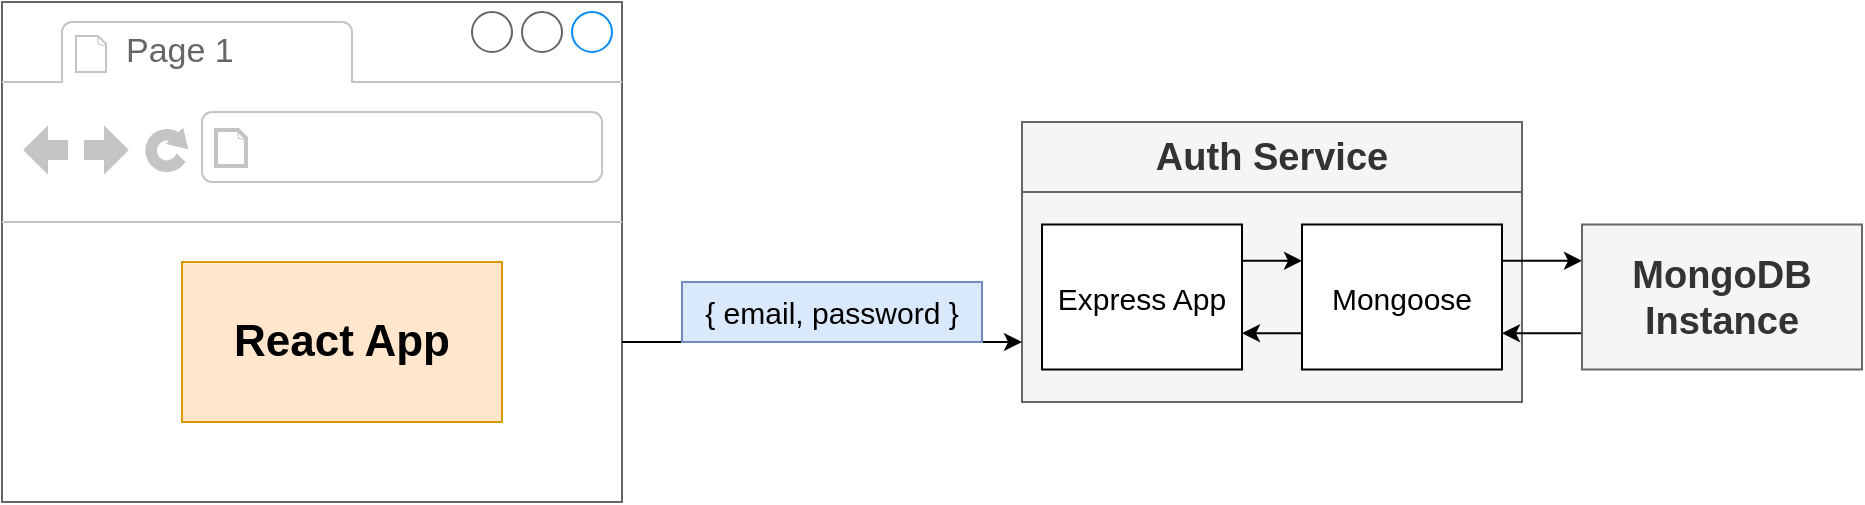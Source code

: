 <mxfile version="12.9.6" type="github" pages="12">
  <diagram id="unl9QKwU0Ir1PE2C9jBq" name="01 - auth">
    <mxGraphModel dx="939" dy="462" grid="1" gridSize="10" guides="1" tooltips="1" connect="1" arrows="1" fold="1" page="1" pageScale="1" pageWidth="1920" pageHeight="1200" math="0" shadow="0">
      <root>
        <mxCell id="0" />
        <mxCell id="1" parent="0" />
        <mxCell id="DPHaUbNKXF2-yOt3HhRo-1" value="" style="strokeWidth=1;shadow=0;dashed=0;align=center;html=1;shape=mxgraph.mockup.containers.browserWindow;rSize=0;strokeColor=#666666;strokeColor2=#008cff;strokeColor3=#c4c4c4;mainText=,;recursiveResize=0;fontStyle=1" vertex="1" parent="1">
          <mxGeometry x="310" y="200" width="310" height="250" as="geometry" />
        </mxCell>
        <mxCell id="DPHaUbNKXF2-yOt3HhRo-2" value="Page 1" style="strokeWidth=1;shadow=0;dashed=0;align=center;html=1;shape=mxgraph.mockup.containers.anchor;fontSize=17;fontColor=#666666;align=left;" vertex="1" parent="DPHaUbNKXF2-yOt3HhRo-1">
          <mxGeometry x="60" y="12" width="110" height="26" as="geometry" />
        </mxCell>
        <mxCell id="DPHaUbNKXF2-yOt3HhRo-3" value="" style="strokeWidth=1;shadow=0;dashed=0;align=center;html=1;shape=mxgraph.mockup.containers.anchor;rSize=0;fontSize=17;fontColor=#666666;align=left;" vertex="1" parent="DPHaUbNKXF2-yOt3HhRo-1">
          <mxGeometry x="130" y="60" width="250" height="26" as="geometry" />
        </mxCell>
        <mxCell id="DPHaUbNKXF2-yOt3HhRo-4" value="React App" style="rounded=0;whiteSpace=wrap;html=1;fontSize=22;fillColor=#ffe6cc;strokeColor=#d79b00;fontStyle=1" vertex="1" parent="DPHaUbNKXF2-yOt3HhRo-1">
          <mxGeometry x="90" y="130" width="160" height="80" as="geometry" />
        </mxCell>
        <mxCell id="DPHaUbNKXF2-yOt3HhRo-5" value="Auth Service" style="rounded=0;whiteSpace=wrap;html=1;fillColor=#f5f5f5;strokeColor=#666666;fontColor=#333333;fontStyle=1;fontSize=19;" vertex="1" parent="1">
          <mxGeometry x="820" y="260" width="250" height="35" as="geometry" />
        </mxCell>
        <mxCell id="DPHaUbNKXF2-yOt3HhRo-6" value="" style="rounded=0;whiteSpace=wrap;html=1;fillColor=#f5f5f5;strokeColor=#666666;fontColor=#333333;fontStyle=1;fontSize=19;" vertex="1" parent="1">
          <mxGeometry x="820" y="295" width="250" height="105" as="geometry" />
        </mxCell>
        <mxCell id="DPHaUbNKXF2-yOt3HhRo-16" style="edgeStyle=orthogonalEdgeStyle;rounded=0;orthogonalLoop=1;jettySize=auto;html=1;exitX=1;exitY=0.25;exitDx=0;exitDy=0;entryX=0;entryY=0.25;entryDx=0;entryDy=0;" edge="1" parent="1" source="DPHaUbNKXF2-yOt3HhRo-7" target="DPHaUbNKXF2-yOt3HhRo-15">
          <mxGeometry relative="1" as="geometry" />
        </mxCell>
        <mxCell id="DPHaUbNKXF2-yOt3HhRo-7" value="Express App" style="rounded=0;whiteSpace=wrap;html=1;fontSize=15;" vertex="1" parent="1">
          <mxGeometry x="830" y="311.25" width="100" height="72.5" as="geometry" />
        </mxCell>
        <mxCell id="DPHaUbNKXF2-yOt3HhRo-8" value="" style="endArrow=classic;html=1;fontSize=15;" edge="1" parent="1">
          <mxGeometry width="50" height="50" relative="1" as="geometry">
            <mxPoint x="620.0" y="370" as="sourcePoint" />
            <mxPoint x="820" y="370" as="targetPoint" />
          </mxGeometry>
        </mxCell>
        <mxCell id="DPHaUbNKXF2-yOt3HhRo-9" value="{ email, password }" style="rounded=0;whiteSpace=wrap;html=1;fontSize=15;fillColor=#dae8fc;strokeColor=#6c8ebf;" vertex="1" parent="1">
          <mxGeometry x="650" y="340" width="150" height="30" as="geometry" />
        </mxCell>
        <mxCell id="DPHaUbNKXF2-yOt3HhRo-17" style="edgeStyle=orthogonalEdgeStyle;rounded=0;orthogonalLoop=1;jettySize=auto;html=1;exitX=0;exitY=0.75;exitDx=0;exitDy=0;entryX=1;entryY=0.75;entryDx=0;entryDy=0;" edge="1" parent="1" source="DPHaUbNKXF2-yOt3HhRo-15" target="DPHaUbNKXF2-yOt3HhRo-7">
          <mxGeometry relative="1" as="geometry" />
        </mxCell>
        <mxCell id="DPHaUbNKXF2-yOt3HhRo-19" style="edgeStyle=orthogonalEdgeStyle;rounded=0;orthogonalLoop=1;jettySize=auto;html=1;exitX=1;exitY=0.25;exitDx=0;exitDy=0;entryX=0;entryY=0.25;entryDx=0;entryDy=0;" edge="1" parent="1" source="DPHaUbNKXF2-yOt3HhRo-15" target="DPHaUbNKXF2-yOt3HhRo-18">
          <mxGeometry relative="1" as="geometry" />
        </mxCell>
        <mxCell id="DPHaUbNKXF2-yOt3HhRo-15" value="Mongoose" style="rounded=0;whiteSpace=wrap;html=1;fontSize=15;" vertex="1" parent="1">
          <mxGeometry x="960" y="311.25" width="100" height="72.5" as="geometry" />
        </mxCell>
        <mxCell id="DPHaUbNKXF2-yOt3HhRo-20" style="edgeStyle=orthogonalEdgeStyle;rounded=0;orthogonalLoop=1;jettySize=auto;html=1;exitX=0;exitY=0.75;exitDx=0;exitDy=0;entryX=1;entryY=0.75;entryDx=0;entryDy=0;" edge="1" parent="1" source="DPHaUbNKXF2-yOt3HhRo-18" target="DPHaUbNKXF2-yOt3HhRo-15">
          <mxGeometry relative="1" as="geometry" />
        </mxCell>
        <mxCell id="DPHaUbNKXF2-yOt3HhRo-18" value="MongoDB Instance" style="rounded=0;whiteSpace=wrap;html=1;fillColor=#f5f5f5;strokeColor=#666666;fontColor=#333333;fontStyle=1;fontSize=19;" vertex="1" parent="1">
          <mxGeometry x="1100" y="311.25" width="140" height="72.5" as="geometry" />
        </mxCell>
      </root>
    </mxGraphModel>
  </diagram>
  <diagram id="LUX8k7D1bEaKJNcARM9i" name="02 - sto">
    <mxGraphModel dx="601" dy="296" grid="1" gridSize="10" guides="1" tooltips="1" connect="1" arrows="1" fold="1" page="1" pageScale="1" pageWidth="1920" pageHeight="1200" math="0" shadow="0">
      <root>
        <mxCell id="AfpPpx0gtqGp28oXJmJQ-0" />
        <mxCell id="AfpPpx0gtqGp28oXJmJQ-1" parent="AfpPpx0gtqGp28oXJmJQ-0" />
        <mxCell id="AfpPpx0gtqGp28oXJmJQ-4" style="edgeStyle=orthogonalEdgeStyle;rounded=0;orthogonalLoop=1;jettySize=auto;html=1;exitX=0.5;exitY=1;exitDx=0;exitDy=0;" edge="1" parent="AfpPpx0gtqGp28oXJmJQ-1" source="AfpPpx0gtqGp28oXJmJQ-2" target="AfpPpx0gtqGp28oXJmJQ-3">
          <mxGeometry relative="1" as="geometry" />
        </mxCell>
        <mxCell id="AfpPpx0gtqGp28oXJmJQ-2" value="If we delete or restart the pod running MongoDB, we will lose all of the data in it!" style="rounded=0;whiteSpace=wrap;html=1;fillColor=#dae8fc;strokeColor=#6c8ebf;fontSize=17;" vertex="1" parent="AfpPpx0gtqGp28oXJmJQ-1">
          <mxGeometry x="630" y="170" width="440" height="60" as="geometry" />
        </mxCell>
        <mxCell id="AfpPpx0gtqGp28oXJmJQ-3" value="We will have a more in depth discussion on this later (and fix it)" style="rounded=0;whiteSpace=wrap;html=1;fillColor=#dae8fc;strokeColor=#6c8ebf;fontSize=17;" vertex="1" parent="AfpPpx0gtqGp28oXJmJQ-1">
          <mxGeometry x="630" y="280" width="440" height="60" as="geometry" />
        </mxCell>
      </root>
    </mxGraphModel>
  </diagram>
  <diagram name="03 - auth" id="GanEl1t_uSGGIdw0m06f">
    <mxGraphModel dx="715" dy="352" grid="1" gridSize="10" guides="1" tooltips="1" connect="1" arrows="1" fold="1" page="1" pageScale="1" pageWidth="1920" pageHeight="1200" math="0" shadow="0">
      <root>
        <mxCell id="6kkvw8EHueK7NCTaE9G8-0" />
        <mxCell id="6kkvw8EHueK7NCTaE9G8-1" parent="6kkvw8EHueK7NCTaE9G8-0" />
        <mxCell id="6kkvw8EHueK7NCTaE9G8-2" value="" style="strokeWidth=1;shadow=0;dashed=0;align=center;html=1;shape=mxgraph.mockup.containers.browserWindow;rSize=0;strokeColor=#666666;strokeColor2=#008cff;strokeColor3=#c4c4c4;mainText=,;recursiveResize=0;fontStyle=1" vertex="1" parent="6kkvw8EHueK7NCTaE9G8-1">
          <mxGeometry x="410" y="200" width="270" height="250" as="geometry" />
        </mxCell>
        <mxCell id="6kkvw8EHueK7NCTaE9G8-3" value="Page 1" style="strokeWidth=1;shadow=0;dashed=0;align=center;html=1;shape=mxgraph.mockup.containers.anchor;fontSize=17;fontColor=#666666;align=left;" vertex="1" parent="6kkvw8EHueK7NCTaE9G8-2">
          <mxGeometry x="60" y="12" width="110" height="26" as="geometry" />
        </mxCell>
        <mxCell id="6kkvw8EHueK7NCTaE9G8-4" value="" style="strokeWidth=1;shadow=0;dashed=0;align=center;html=1;shape=mxgraph.mockup.containers.anchor;rSize=0;fontSize=17;fontColor=#666666;align=left;" vertex="1" parent="6kkvw8EHueK7NCTaE9G8-2">
          <mxGeometry x="130" y="60" width="250" height="26" as="geometry" />
        </mxCell>
        <mxCell id="6kkvw8EHueK7NCTaE9G8-5" value="React App" style="rounded=0;whiteSpace=wrap;html=1;fontSize=22;fillColor=#ffe6cc;strokeColor=#d79b00;fontStyle=1" vertex="1" parent="6kkvw8EHueK7NCTaE9G8-2">
          <mxGeometry x="55" y="140" width="160" height="80" as="geometry" />
        </mxCell>
        <mxCell id="6kkvw8EHueK7NCTaE9G8-6" value="Auth Service" style="rounded=0;whiteSpace=wrap;html=1;fillColor=#f5f5f5;strokeColor=#666666;fontColor=#333333;fontStyle=1;fontSize=19;" vertex="1" parent="6kkvw8EHueK7NCTaE9G8-1">
          <mxGeometry x="820" y="205" width="420" height="35" as="geometry" />
        </mxCell>
        <mxCell id="6kkvw8EHueK7NCTaE9G8-7" value="" style="rounded=0;whiteSpace=wrap;html=1;fillColor=#f5f5f5;strokeColor=#666666;fontColor=#333333;fontStyle=1;fontSize=19;" vertex="1" parent="6kkvw8EHueK7NCTaE9G8-1">
          <mxGeometry x="820" y="240" width="420" height="230" as="geometry" />
        </mxCell>
        <mxCell id="6kkvw8EHueK7NCTaE9G8-10" value="" style="endArrow=classic;html=1;fontSize=15;" edge="1" parent="6kkvw8EHueK7NCTaE9G8-1">
          <mxGeometry width="50" height="50" relative="1" as="geometry">
            <mxPoint x="680" y="270" as="sourcePoint" />
            <mxPoint x="820" y="270" as="targetPoint" />
          </mxGeometry>
        </mxCell>
        <mxCell id="6kkvw8EHueK7NCTaE9G8-11" value="{ email, password }" style="rounded=0;whiteSpace=wrap;html=1;fontSize=15;fillColor=#dae8fc;strokeColor=#6c8ebf;" vertex="1" parent="6kkvw8EHueK7NCTaE9G8-1">
          <mxGeometry x="700" y="230" width="90" height="40" as="geometry" />
        </mxCell>
        <mxCell id="6kkvw8EHueK7NCTaE9G8-21" style="edgeStyle=orthogonalEdgeStyle;rounded=0;orthogonalLoop=1;jettySize=auto;html=1;exitX=0.5;exitY=1;exitDx=0;exitDy=0;entryX=0.5;entryY=0;entryDx=0;entryDy=0;fontSize=13;" edge="1" parent="6kkvw8EHueK7NCTaE9G8-1" source="6kkvw8EHueK7NCTaE9G8-17" target="6kkvw8EHueK7NCTaE9G8-20">
          <mxGeometry relative="1" as="geometry" />
        </mxCell>
        <mxCell id="6kkvw8EHueK7NCTaE9G8-31" style="edgeStyle=orthogonalEdgeStyle;rounded=0;orthogonalLoop=1;jettySize=auto;html=1;exitX=1;exitY=0.5;exitDx=0;exitDy=0;entryX=-0.008;entryY=0.134;entryDx=0;entryDy=0;entryPerimeter=0;fontSize=13;" edge="1" parent="6kkvw8EHueK7NCTaE9G8-1" source="6kkvw8EHueK7NCTaE9G8-17" target="6kkvw8EHueK7NCTaE9G8-30">
          <mxGeometry relative="1" as="geometry" />
        </mxCell>
        <mxCell id="6kkvw8EHueK7NCTaE9G8-17" value="Does a user with this email already exist? If so, respond with error" style="rounded=0;whiteSpace=wrap;html=1;fontSize=13;" vertex="1" parent="6kkvw8EHueK7NCTaE9G8-1">
          <mxGeometry x="830" y="250" width="280" height="40" as="geometry" />
        </mxCell>
        <mxCell id="6kkvw8EHueK7NCTaE9G8-19" value="&lt;b&gt;SIGNUP&lt;/b&gt;" style="rounded=0;whiteSpace=wrap;html=1;fontSize=15;fillColor=#dae8fc;strokeColor=#6c8ebf;" vertex="1" parent="6kkvw8EHueK7NCTaE9G8-1">
          <mxGeometry x="700" y="205" width="90" height="25" as="geometry" />
        </mxCell>
        <mxCell id="6kkvw8EHueK7NCTaE9G8-23" style="edgeStyle=orthogonalEdgeStyle;rounded=0;orthogonalLoop=1;jettySize=auto;html=1;exitX=0.5;exitY=1;exitDx=0;exitDy=0;entryX=0.5;entryY=0;entryDx=0;entryDy=0;fontSize=13;" edge="1" parent="6kkvw8EHueK7NCTaE9G8-1" source="6kkvw8EHueK7NCTaE9G8-20" target="6kkvw8EHueK7NCTaE9G8-22">
          <mxGeometry relative="1" as="geometry" />
        </mxCell>
        <mxCell id="6kkvw8EHueK7NCTaE9G8-20" value="Can&#39;t store passwords in plain text!&amp;nbsp; Hash the password the user entered" style="rounded=0;whiteSpace=wrap;html=1;fontSize=13;" vertex="1" parent="6kkvw8EHueK7NCTaE9G8-1">
          <mxGeometry x="830" y="305" width="280" height="40" as="geometry" />
        </mxCell>
        <mxCell id="6kkvw8EHueK7NCTaE9G8-32" style="edgeStyle=orthogonalEdgeStyle;rounded=0;orthogonalLoop=1;jettySize=auto;html=1;exitX=1;exitY=0.5;exitDx=0;exitDy=0;entryX=-0.022;entryY=0.864;entryDx=0;entryDy=0;entryPerimeter=0;fontSize=13;" edge="1" parent="6kkvw8EHueK7NCTaE9G8-1" source="6kkvw8EHueK7NCTaE9G8-22" target="6kkvw8EHueK7NCTaE9G8-30">
          <mxGeometry relative="1" as="geometry" />
        </mxCell>
        <mxCell id="6kkvw8EHueK7NCTaE9G8-22" value="Create a new User and save them to MongoDB" style="rounded=0;whiteSpace=wrap;html=1;fontSize=13;" vertex="1" parent="6kkvw8EHueK7NCTaE9G8-1">
          <mxGeometry x="830" y="360" width="280" height="40" as="geometry" />
        </mxCell>
        <mxCell id="6kkvw8EHueK7NCTaE9G8-24" style="edgeStyle=orthogonalEdgeStyle;rounded=0;orthogonalLoop=1;jettySize=auto;html=1;exitX=0.5;exitY=1;exitDx=0;exitDy=0;entryX=0.5;entryY=0;entryDx=0;entryDy=0;fontSize=13;" edge="1" parent="6kkvw8EHueK7NCTaE9G8-1" target="6kkvw8EHueK7NCTaE9G8-25">
          <mxGeometry relative="1" as="geometry">
            <mxPoint x="970" y="400" as="sourcePoint" />
          </mxGeometry>
        </mxCell>
        <mxCell id="6kkvw8EHueK7NCTaE9G8-34" style="edgeStyle=orthogonalEdgeStyle;rounded=0;orthogonalLoop=1;jettySize=auto;html=1;exitX=0;exitY=0.5;exitDx=0;exitDy=0;entryX=1.012;entryY=0.939;entryDx=0;entryDy=0;entryPerimeter=0;fontSize=13;" edge="1" parent="6kkvw8EHueK7NCTaE9G8-1" source="6kkvw8EHueK7NCTaE9G8-25" target="6kkvw8EHueK7NCTaE9G8-2">
          <mxGeometry relative="1" as="geometry" />
        </mxCell>
        <mxCell id="6kkvw8EHueK7NCTaE9G8-25" value="User is now considered to be logged in.&amp;nbsp; Send them a cookie/jwt/something" style="rounded=0;whiteSpace=wrap;html=1;fontSize=13;" vertex="1" parent="6kkvw8EHueK7NCTaE9G8-1">
          <mxGeometry x="830" y="415" width="280" height="40" as="geometry" />
        </mxCell>
        <mxCell id="6kkvw8EHueK7NCTaE9G8-26" value="" style="rounded=0;whiteSpace=wrap;html=1;fontSize=13;fillColor=#e1d5e7;strokeColor=#9673a6;" vertex="1" parent="6kkvw8EHueK7NCTaE9G8-1">
          <mxGeometry x="1290" y="205" width="150" height="265" as="geometry" />
        </mxCell>
        <mxCell id="6kkvw8EHueK7NCTaE9G8-27" value="&lt;span style=&quot;color: rgb(51 , 51 , 51) ; font-size: 19px&quot;&gt;MongoDB&lt;/span&gt;" style="rounded=0;whiteSpace=wrap;html=1;fontSize=13;fillColor=#e1d5e7;strokeColor=#9673a6;fontStyle=1" vertex="1" parent="6kkvw8EHueK7NCTaE9G8-1">
          <mxGeometry x="1290" y="205" width="150" height="35" as="geometry" />
        </mxCell>
        <mxCell id="6kkvw8EHueK7NCTaE9G8-28" value="User Collection" style="rounded=0;whiteSpace=wrap;html=1;fontSize=13;" vertex="1" parent="6kkvw8EHueK7NCTaE9G8-1">
          <mxGeometry x="1310" y="300" width="110" height="100" as="geometry" />
        </mxCell>
        <mxCell id="6kkvw8EHueK7NCTaE9G8-33" style="edgeStyle=orthogonalEdgeStyle;rounded=0;orthogonalLoop=1;jettySize=auto;html=1;exitX=1;exitY=0.5;exitDx=0;exitDy=0;entryX=0;entryY=0.25;entryDx=0;entryDy=0;fontSize=13;" edge="1" parent="6kkvw8EHueK7NCTaE9G8-1" source="6kkvw8EHueK7NCTaE9G8-30" target="6kkvw8EHueK7NCTaE9G8-28">
          <mxGeometry relative="1" as="geometry" />
        </mxCell>
        <mxCell id="6kkvw8EHueK7NCTaE9G8-30" value="Mongoose User Model" style="rounded=0;whiteSpace=wrap;html=1;fontSize=13;fillColor=#fff2cc;strokeColor=#d6b656;fontStyle=1" vertex="1" parent="6kkvw8EHueK7NCTaE9G8-1">
          <mxGeometry x="1150" y="250" width="80" height="150" as="geometry" />
        </mxCell>
        <mxCell id="6kkvw8EHueK7NCTaE9G8-35" value="&lt;b&gt;Response&lt;/b&gt;" style="rounded=0;whiteSpace=wrap;html=1;fontSize=15;fillColor=#dae8fc;strokeColor=#6c8ebf;" vertex="1" parent="6kkvw8EHueK7NCTaE9G8-1">
          <mxGeometry x="713" y="435" width="90" height="25" as="geometry" />
        </mxCell>
      </root>
    </mxGraphModel>
  </diagram>
  <diagram id="7MhJfgEWZlJ9l6-lOAeF" name="04 - mongoose">
    <mxGraphModel dx="601" dy="296" grid="1" gridSize="10" guides="1" tooltips="1" connect="1" arrows="1" fold="1" page="1" pageScale="1" pageWidth="1920" pageHeight="1200" math="0" shadow="0">
      <root>
        <mxCell id="uOOGHx2yZ9HFkhzBKnsO-0" />
        <mxCell id="uOOGHx2yZ9HFkhzBKnsO-1" parent="uOOGHx2yZ9HFkhzBKnsO-0" />
        <mxCell id="u9ScNwFZ7urygbcfSo5k-0" value="" style="rounded=0;whiteSpace=wrap;html=1;fontSize=13;fillColor=#e1d5e7;strokeColor=#9673a6;" vertex="1" parent="uOOGHx2yZ9HFkhzBKnsO-1">
          <mxGeometry x="590" y="260" width="240" height="130" as="geometry" />
        </mxCell>
        <mxCell id="u9ScNwFZ7urygbcfSo5k-1" value="&lt;span style=&quot;color: rgb(51 , 51 , 51) ; font-size: 19px&quot;&gt;MongoDB&lt;/span&gt;" style="rounded=0;whiteSpace=wrap;html=1;fontSize=13;fillColor=#e1d5e7;strokeColor=#9673a6;fontStyle=1" vertex="1" parent="uOOGHx2yZ9HFkhzBKnsO-1">
          <mxGeometry x="590" y="225" width="240" height="35" as="geometry" />
        </mxCell>
        <mxCell id="u9ScNwFZ7urygbcfSo5k-2" value="User Collection" style="rounded=0;whiteSpace=wrap;html=1;fontSize=13;fillColor=#f5f5f5;strokeColor=#666666;fontColor=#333333;fontStyle=1" vertex="1" parent="uOOGHx2yZ9HFkhzBKnsO-1">
          <mxGeometry x="600" y="275" width="220" height="25" as="geometry" />
        </mxCell>
        <mxCell id="u9ScNwFZ7urygbcfSo5k-4" value="Mongoose User Model" style="rounded=0;whiteSpace=wrap;html=1;fontSize=13;fillColor=#fff2cc;strokeColor=#d6b656;fontStyle=1" vertex="1" parent="uOOGHx2yZ9HFkhzBKnsO-1">
          <mxGeometry x="446" y="310" width="120" height="60" as="geometry" />
        </mxCell>
        <mxCell id="u9ScNwFZ7urygbcfSo5k-5" value="" style="rounded=0;whiteSpace=wrap;html=1;fontSize=13;fillColor=#f5f5f5;strokeColor=#666666;fontColor=#333333;" vertex="1" parent="uOOGHx2yZ9HFkhzBKnsO-1">
          <mxGeometry x="600" y="300" width="220" height="80" as="geometry" />
        </mxCell>
        <mxCell id="u9ScNwFZ7urygbcfSo5k-6" value="User #1" style="rounded=0;whiteSpace=wrap;html=1;fontSize=13;fontStyle=2;fillColor=#d5e8d4;strokeColor=#82b366;" vertex="1" parent="uOOGHx2yZ9HFkhzBKnsO-1">
          <mxGeometry x="610" y="310" width="90" height="25" as="geometry" />
        </mxCell>
        <mxCell id="u9ScNwFZ7urygbcfSo5k-7" value="User #2" style="rounded=0;whiteSpace=wrap;html=1;fontSize=13;fontStyle=2;fillColor=#d5e8d4;strokeColor=#82b366;" vertex="1" parent="uOOGHx2yZ9HFkhzBKnsO-1">
          <mxGeometry x="720" y="310" width="90" height="25" as="geometry" />
        </mxCell>
        <mxCell id="u9ScNwFZ7urygbcfSo5k-8" value="User #3" style="rounded=0;whiteSpace=wrap;html=1;fontSize=13;fontStyle=2;fillColor=#d5e8d4;strokeColor=#82b366;" vertex="1" parent="uOOGHx2yZ9HFkhzBKnsO-1">
          <mxGeometry x="610" y="344" width="90" height="25" as="geometry" />
        </mxCell>
        <mxCell id="u9ScNwFZ7urygbcfSo5k-9" value="User #4" style="rounded=0;whiteSpace=wrap;html=1;fontSize=13;fontStyle=2;fillColor=#d5e8d4;strokeColor=#82b366;" vertex="1" parent="uOOGHx2yZ9HFkhzBKnsO-1">
          <mxGeometry x="720" y="344" width="90" height="25" as="geometry" />
        </mxCell>
        <mxCell id="u9ScNwFZ7urygbcfSo5k-10" value="Mongoose User Document" style="rounded=0;whiteSpace=wrap;html=1;fontSize=13;fillColor=#fff2cc;strokeColor=#d6b656;fontStyle=1" vertex="1" parent="uOOGHx2yZ9HFkhzBKnsO-1">
          <mxGeometry x="843" y="292.5" width="120" height="60" as="geometry" />
        </mxCell>
        <mxCell id="u9ScNwFZ7urygbcfSo5k-11" value="" style="shape=curlyBracket;whiteSpace=wrap;html=1;rounded=1;fontSize=13;rotation=-180;" vertex="1" parent="uOOGHx2yZ9HFkhzBKnsO-1">
          <mxGeometry x="814" y="310" width="30" height="25" as="geometry" />
        </mxCell>
        <mxCell id="u9ScNwFZ7urygbcfSo5k-12" value="Represents one single user" style="text;html=1;strokeColor=none;fillColor=none;align=center;verticalAlign=middle;whiteSpace=wrap;rounded=0;fontSize=13;fontStyle=2" vertex="1" parent="uOOGHx2yZ9HFkhzBKnsO-1">
          <mxGeometry x="854.5" y="352.5" width="97" height="30" as="geometry" />
        </mxCell>
        <mxCell id="u9ScNwFZ7urygbcfSo5k-13" value="" style="shape=curlyBracket;whiteSpace=wrap;html=1;rounded=1;fontSize=13;rotation=0;" vertex="1" parent="uOOGHx2yZ9HFkhzBKnsO-1">
          <mxGeometry x="566" y="300" width="30" height="80" as="geometry" />
        </mxCell>
        <mxCell id="u9ScNwFZ7urygbcfSo5k-14" value="Represents the entire collection of users" style="text;html=1;strokeColor=none;fillColor=none;align=center;verticalAlign=middle;whiteSpace=wrap;rounded=0;fontSize=13;fontStyle=2" vertex="1" parent="uOOGHx2yZ9HFkhzBKnsO-1">
          <mxGeometry x="457.5" y="377" width="97" height="30" as="geometry" />
        </mxCell>
      </root>
    </mxGraphModel>
  </diagram>
  <diagram id="24B--XxwFlk7WRy3bTVb" name="05 - m">
    <mxGraphModel dx="601" dy="296" grid="1" gridSize="10" guides="1" tooltips="1" connect="1" arrows="1" fold="1" page="1" pageScale="1" pageWidth="1920" pageHeight="1200" math="0" shadow="0">
      <root>
        <mxCell id="2i62QDjw80bGlP2GjIEc-0" />
        <mxCell id="2i62QDjw80bGlP2GjIEc-1" parent="2i62QDjw80bGlP2GjIEc-0" />
        <mxCell id="PXCfLC5JLTR5Eov9wG-h-0" value="new User({ email: &#39;test@test.com&#39;, password: &#39;lk325kj2&#39; })" style="rounded=0;whiteSpace=wrap;html=1;fontSize=13;fillColor=#dae8fc;strokeColor=#6c8ebf;fontStyle=1" vertex="1" parent="2i62QDjw80bGlP2GjIEc-1">
          <mxGeometry x="530" y="290" width="430" height="50" as="geometry" />
        </mxCell>
        <mxCell id="PXCfLC5JLTR5Eov9wG-h-1" value="Creating a new User Document" style="text;html=1;strokeColor=none;fillColor=none;align=center;verticalAlign=middle;whiteSpace=wrap;rounded=0;fontSize=13;fontStyle=2" vertex="1" parent="2i62QDjw80bGlP2GjIEc-1">
          <mxGeometry x="657.5" y="260" width="175" height="20" as="geometry" />
        </mxCell>
        <mxCell id="duGneUoO852O0gYtUuxt-0" value="Issue #1 with TS + Mongoose" style="text;html=1;strokeColor=none;fillColor=none;align=center;verticalAlign=middle;whiteSpace=wrap;rounded=0;fontSize=13;fontStyle=5" vertex="1" parent="2i62QDjw80bGlP2GjIEc-1">
          <mxGeometry x="490" y="220" width="230" height="20" as="geometry" />
        </mxCell>
      </root>
    </mxGraphModel>
  </diagram>
  <diagram name="06 - ts" id="kTC30R4S65JpMzQZoJH7">
    <mxGraphModel dx="601" dy="296" grid="1" gridSize="10" guides="1" tooltips="1" connect="1" arrows="1" fold="1" page="1" pageScale="1" pageWidth="1920" pageHeight="1200" math="0" shadow="0">
      <root>
        <mxCell id="NRrTkXQd9ZWY_lhJ8x_S-0" />
        <mxCell id="NRrTkXQd9ZWY_lhJ8x_S-1" parent="NRrTkXQd9ZWY_lhJ8x_S-0" />
        <mxCell id="NRrTkXQd9ZWY_lhJ8x_S-2" value="new User({ email: &#39;test@test.com&#39;, password: &#39;lk325kj2&#39; })" style="rounded=0;whiteSpace=wrap;html=1;fontSize=13;fillColor=#dae8fc;strokeColor=#6c8ebf;fontStyle=1" vertex="1" parent="NRrTkXQd9ZWY_lhJ8x_S-1">
          <mxGeometry x="530" y="290" width="430" height="50" as="geometry" />
        </mxCell>
        <mxCell id="NRrTkXQd9ZWY_lhJ8x_S-3" value="Creating a new User Document" style="text;html=1;strokeColor=none;fillColor=none;align=center;verticalAlign=middle;whiteSpace=wrap;rounded=0;fontSize=13;fontStyle=2" vertex="1" parent="NRrTkXQd9ZWY_lhJ8x_S-1">
          <mxGeometry x="657.5" y="260" width="175" height="20" as="geometry" />
        </mxCell>
        <mxCell id="NRrTkXQd9ZWY_lhJ8x_S-4" value="" style="shape=curlyBracket;whiteSpace=wrap;html=1;rounded=1;fontSize=13;rotation=-90;" vertex="1" parent="NRrTkXQd9ZWY_lhJ8x_S-1">
          <mxGeometry x="757.5" y="202.5" width="35" height="290" as="geometry" />
        </mxCell>
        <mxCell id="NRrTkXQd9ZWY_lhJ8x_S-5" value="Typescript wants to make sure we are providing the correct properties - Mongoose does not make this easy!" style="text;html=1;strokeColor=none;fillColor=none;align=center;verticalAlign=middle;whiteSpace=wrap;rounded=0;fontSize=13;fontStyle=0" vertex="1" parent="NRrTkXQd9ZWY_lhJ8x_S-1">
          <mxGeometry x="653.75" y="370" width="242.5" height="30" as="geometry" />
        </mxCell>
        <mxCell id="3DifghKtDI2gipp7pktN-0" value="Issue #1 with TS + Mongoose" style="text;html=1;strokeColor=none;fillColor=none;align=center;verticalAlign=middle;whiteSpace=wrap;rounded=0;fontSize=13;fontStyle=5" vertex="1" parent="NRrTkXQd9ZWY_lhJ8x_S-1">
          <mxGeometry x="490" y="220" width="230" height="20" as="geometry" />
        </mxCell>
      </root>
    </mxGraphModel>
  </diagram>
  <diagram name="07 - ts" id="zD9yp86iYdRzvlGDVtm4">
    <mxGraphModel dx="601" dy="296" grid="1" gridSize="10" guides="1" tooltips="1" connect="1" arrows="1" fold="1" page="1" pageScale="1" pageWidth="1920" pageHeight="1200" math="0" shadow="0">
      <root>
        <mxCell id="6kmRMLjHm2MGL4raaBMh-0" />
        <mxCell id="6kmRMLjHm2MGL4raaBMh-1" parent="6kmRMLjHm2MGL4raaBMh-0" />
        <mxCell id="Sz4TFe-vi2OUuPkls2Qc-1" style="edgeStyle=orthogonalEdgeStyle;rounded=0;orthogonalLoop=1;jettySize=auto;html=1;exitX=0.5;exitY=1;exitDx=0;exitDy=0;entryX=0.5;entryY=0;entryDx=0;entryDy=0;fontSize=13;" edge="1" parent="6kmRMLjHm2MGL4raaBMh-1" source="6kmRMLjHm2MGL4raaBMh-2" target="qA2I0-mN6NvgQe7Fw1Pr-2">
          <mxGeometry relative="1" as="geometry" />
        </mxCell>
        <mxCell id="6kmRMLjHm2MGL4raaBMh-2" value="const user = new User({ email: &#39;test@test.com&#39;, password: &#39;lk325kj2&#39; })" style="rounded=0;whiteSpace=wrap;html=1;fontSize=13;fillColor=#dae8fc;strokeColor=#6c8ebf;fontStyle=1" vertex="1" parent="6kmRMLjHm2MGL4raaBMh-1">
          <mxGeometry x="530" y="290" width="500" height="50" as="geometry" />
        </mxCell>
        <mxCell id="qA2I0-mN6NvgQe7Fw1Pr-0" value="Issue #2 with TS + Mongoose" style="text;html=1;strokeColor=none;fillColor=none;align=center;verticalAlign=middle;whiteSpace=wrap;rounded=0;fontSize=13;fontStyle=5" vertex="1" parent="6kmRMLjHm2MGL4raaBMh-1">
          <mxGeometry x="470" y="250" width="230" height="20" as="geometry" />
        </mxCell>
        <mxCell id="qA2I0-mN6NvgQe7Fw1Pr-2" value="console.log(user); // { email: &#39;..&#39;, password: &#39;..&#39;, createdAt: &#39;..&#39;, updatedAt: &#39;..&#39; }" style="rounded=0;whiteSpace=wrap;html=1;fontSize=13;fillColor=#dae8fc;strokeColor=#6c8ebf;fontStyle=1" vertex="1" parent="6kmRMLjHm2MGL4raaBMh-1">
          <mxGeometry x="530" y="360" width="500" height="50" as="geometry" />
        </mxCell>
        <mxCell id="Sz4TFe-vi2OUuPkls2Qc-0" value="The properties that we pass to the User constructor don&#39;t necessarily match up with the properties available on a user" style="text;html=1;strokeColor=none;fillColor=none;align=center;verticalAlign=middle;whiteSpace=wrap;rounded=0;fontSize=13;fontStyle=0" vertex="1" parent="6kmRMLjHm2MGL4raaBMh-1">
          <mxGeometry x="658.75" y="420" width="242.5" height="30" as="geometry" />
        </mxCell>
      </root>
    </mxGraphModel>
  </diagram>
  <diagram id="f60xrSET4LPWzVbzE7T1" name="08 - hashing">
    <mxGraphModel dx="858" dy="422" grid="1" gridSize="10" guides="1" tooltips="1" connect="1" arrows="1" fold="1" page="1" pageScale="1" pageWidth="1920" pageHeight="1200" math="0" shadow="0">
      <root>
        <mxCell id="JoL5sScF6yHnG0T5Fap--0" />
        <mxCell id="JoL5sScF6yHnG0T5Fap--1" parent="JoL5sScF6yHnG0T5Fap--0" />
        <mxCell id="MuVdxE0BAxxXLCZmm-bu-4" value="Auth Service" style="rounded=0;whiteSpace=wrap;html=1;fillColor=#f5f5f5;strokeColor=#666666;fontColor=#333333;fontStyle=1;fontSize=19;" vertex="1" parent="JoL5sScF6yHnG0T5Fap--1">
          <mxGeometry x="540" y="215" width="200" height="35" as="geometry" />
        </mxCell>
        <mxCell id="MuVdxE0BAxxXLCZmm-bu-5" value="" style="rounded=0;whiteSpace=wrap;html=1;fillColor=#f5f5f5;strokeColor=#666666;fontColor=#333333;fontStyle=1;fontSize=19;" vertex="1" parent="JoL5sScF6yHnG0T5Fap--1">
          <mxGeometry x="540" y="250" width="200" height="190" as="geometry" />
        </mxCell>
        <mxCell id="MuVdxE0BAxxXLCZmm-bu-6" value="" style="endArrow=classic;html=1;fontSize=15;" edge="1" parent="JoL5sScF6yHnG0T5Fap--1">
          <mxGeometry width="50" height="50" relative="1" as="geometry">
            <mxPoint x="330" y="335" as="sourcePoint" />
            <mxPoint x="540" y="335" as="targetPoint" />
          </mxGeometry>
        </mxCell>
        <mxCell id="MuVdxE0BAxxXLCZmm-bu-7" value="{ email: &#39;test@test.com&#39;, password: &#39;wordpass&#39;" style="rounded=0;whiteSpace=wrap;html=1;fontSize=15;fillColor=#dae8fc;strokeColor=#6c8ebf;" vertex="1" parent="JoL5sScF6yHnG0T5Fap--1">
          <mxGeometry x="340" y="295" width="180" height="40" as="geometry" />
        </mxCell>
        <mxCell id="MuVdxE0BAxxXLCZmm-bu-11" value="&lt;b&gt;SIGNUP&lt;/b&gt;" style="rounded=0;whiteSpace=wrap;html=1;fontSize=15;fillColor=#dae8fc;strokeColor=#6c8ebf;" vertex="1" parent="JoL5sScF6yHnG0T5Fap--1">
          <mxGeometry x="340" y="270" width="180" height="25" as="geometry" />
        </mxCell>
        <mxCell id="MuVdxE0BAxxXLCZmm-bu-19" value="" style="rounded=0;whiteSpace=wrap;html=1;fontSize=13;fillColor=#e1d5e7;strokeColor=#9673a6;" vertex="1" parent="JoL5sScF6yHnG0T5Fap--1">
          <mxGeometry x="800" y="210" width="210" height="230" as="geometry" />
        </mxCell>
        <mxCell id="MuVdxE0BAxxXLCZmm-bu-20" value="&lt;span style=&quot;color: rgb(51 , 51 , 51) ; font-size: 19px&quot;&gt;MongoDB&lt;/span&gt;" style="rounded=0;whiteSpace=wrap;html=1;fontSize=13;fillColor=#e1d5e7;strokeColor=#9673a6;fontStyle=1" vertex="1" parent="JoL5sScF6yHnG0T5Fap--1">
          <mxGeometry x="800" y="210" width="210" height="35" as="geometry" />
        </mxCell>
        <mxCell id="MuVdxE0BAxxXLCZmm-bu-21" value="" style="rounded=0;whiteSpace=wrap;html=1;fontSize=13;" vertex="1" parent="JoL5sScF6yHnG0T5Fap--1">
          <mxGeometry x="820" y="305" width="170" height="100" as="geometry" />
        </mxCell>
        <mxCell id="MuVdxE0BAxxXLCZmm-bu-22" style="edgeStyle=orthogonalEdgeStyle;rounded=0;orthogonalLoop=1;jettySize=auto;html=1;exitX=1;exitY=0.5;exitDx=0;exitDy=0;entryX=0;entryY=0.25;entryDx=0;entryDy=0;fontSize=13;" edge="1" parent="JoL5sScF6yHnG0T5Fap--1" target="MuVdxE0BAxxXLCZmm-bu-21">
          <mxGeometry relative="1" as="geometry">
            <mxPoint x="740" y="330" as="sourcePoint" />
          </mxGeometry>
        </mxCell>
        <mxCell id="MuVdxE0BAxxXLCZmm-bu-26" value="React App" style="rounded=0;whiteSpace=wrap;html=1;fontSize=22;fillColor=#ffe6cc;strokeColor=#d79b00;fontStyle=1" vertex="1" parent="JoL5sScF6yHnG0T5Fap--1">
          <mxGeometry x="170" y="315" width="160" height="80" as="geometry" />
        </mxCell>
        <mxCell id="MuVdxE0BAxxXLCZmm-bu-27" value="Create a new user with email of &#39;test@test.com&#39; and password &#39;wordpass&#39;" style="rounded=0;whiteSpace=wrap;html=1;fontSize=13;" vertex="1" parent="JoL5sScF6yHnG0T5Fap--1">
          <mxGeometry x="550" y="270" width="180" height="110" as="geometry" />
        </mxCell>
        <mxCell id="MuVdxE0BAxxXLCZmm-bu-28" value="{ email: &#39;test@test.com&#39;, password: &#39;wordpass&#39; }" style="rounded=0;whiteSpace=wrap;html=1;fontSize=12;fillColor=#d5e8d4;strokeColor=#82b366;" vertex="1" parent="JoL5sScF6yHnG0T5Fap--1">
          <mxGeometry x="835" y="325" width="140" height="40" as="geometry" />
        </mxCell>
        <mxCell id="MuVdxE0BAxxXLCZmm-bu-29" value="User Collection" style="rounded=0;whiteSpace=wrap;html=1;fontSize=13;" vertex="1" parent="JoL5sScF6yHnG0T5Fap--1">
          <mxGeometry x="820" y="270" width="170" height="35" as="geometry" />
        </mxCell>
        <mxCell id="MuVdxE0BAxxXLCZmm-bu-30" value="Bad Approach" style="rounded=0;whiteSpace=wrap;html=1;fontSize=24;fillColor=#f8cecc;strokeColor=#b85450;fontStyle=1" vertex="1" parent="JoL5sScF6yHnG0T5Fap--1">
          <mxGeometry x="450" y="490" width="340" height="60" as="geometry" />
        </mxCell>
      </root>
    </mxGraphModel>
  </diagram>
  <diagram name="09 - hash" id="s_PQmoopLjpd8IoW9pmI">
    <mxGraphModel dx="858" dy="422" grid="1" gridSize="10" guides="1" tooltips="1" connect="1" arrows="1" fold="1" page="1" pageScale="1" pageWidth="1920" pageHeight="1200" math="0" shadow="0">
      <root>
        <mxCell id="oKSwz37NwxyxK3d0_e-E-0" />
        <mxCell id="oKSwz37NwxyxK3d0_e-E-1" parent="oKSwz37NwxyxK3d0_e-E-0" />
        <mxCell id="oKSwz37NwxyxK3d0_e-E-2" value="Auth Service" style="rounded=0;whiteSpace=wrap;html=1;fillColor=#f5f5f5;strokeColor=#666666;fontColor=#333333;fontStyle=1;fontSize=19;" vertex="1" parent="oKSwz37NwxyxK3d0_e-E-1">
          <mxGeometry x="540" y="215" width="200" height="35" as="geometry" />
        </mxCell>
        <mxCell id="oKSwz37NwxyxK3d0_e-E-3" value="" style="rounded=0;whiteSpace=wrap;html=1;fillColor=#f5f5f5;strokeColor=#666666;fontColor=#333333;fontStyle=1;fontSize=19;" vertex="1" parent="oKSwz37NwxyxK3d0_e-E-1">
          <mxGeometry x="540" y="250" width="200" height="190" as="geometry" />
        </mxCell>
        <mxCell id="oKSwz37NwxyxK3d0_e-E-4" value="" style="endArrow=classic;html=1;fontSize=15;" edge="1" parent="oKSwz37NwxyxK3d0_e-E-1">
          <mxGeometry width="50" height="50" relative="1" as="geometry">
            <mxPoint x="330" y="335" as="sourcePoint" />
            <mxPoint x="540" y="335" as="targetPoint" />
          </mxGeometry>
        </mxCell>
        <mxCell id="oKSwz37NwxyxK3d0_e-E-5" value="{ email: &#39;test@test.com&#39;, password: &#39;wordpass&#39;" style="rounded=0;whiteSpace=wrap;html=1;fontSize=15;fillColor=#dae8fc;strokeColor=#6c8ebf;" vertex="1" parent="oKSwz37NwxyxK3d0_e-E-1">
          <mxGeometry x="340" y="295" width="180" height="40" as="geometry" />
        </mxCell>
        <mxCell id="oKSwz37NwxyxK3d0_e-E-6" value="&lt;b&gt;SIGNUP&lt;/b&gt;" style="rounded=0;whiteSpace=wrap;html=1;fontSize=15;fillColor=#dae8fc;strokeColor=#6c8ebf;" vertex="1" parent="oKSwz37NwxyxK3d0_e-E-1">
          <mxGeometry x="340" y="270" width="180" height="25" as="geometry" />
        </mxCell>
        <mxCell id="oKSwz37NwxyxK3d0_e-E-7" value="" style="rounded=0;whiteSpace=wrap;html=1;fontSize=13;fillColor=#e1d5e7;strokeColor=#9673a6;" vertex="1" parent="oKSwz37NwxyxK3d0_e-E-1">
          <mxGeometry x="800" y="210" width="230" height="230" as="geometry" />
        </mxCell>
        <mxCell id="oKSwz37NwxyxK3d0_e-E-8" value="&lt;span style=&quot;color: rgb(51 , 51 , 51) ; font-size: 19px&quot;&gt;MongoDB&lt;/span&gt;" style="rounded=0;whiteSpace=wrap;html=1;fontSize=13;fillColor=#e1d5e7;strokeColor=#9673a6;fontStyle=1" vertex="1" parent="oKSwz37NwxyxK3d0_e-E-1">
          <mxGeometry x="800" y="210" width="230" height="35" as="geometry" />
        </mxCell>
        <mxCell id="oKSwz37NwxyxK3d0_e-E-9" value="" style="rounded=0;whiteSpace=wrap;html=1;fontSize=13;" vertex="1" parent="oKSwz37NwxyxK3d0_e-E-1">
          <mxGeometry x="820" y="305" width="200" height="100" as="geometry" />
        </mxCell>
        <mxCell id="oKSwz37NwxyxK3d0_e-E-11" value="React App" style="rounded=0;whiteSpace=wrap;html=1;fontSize=22;fillColor=#ffe6cc;strokeColor=#d79b00;fontStyle=1" vertex="1" parent="oKSwz37NwxyxK3d0_e-E-1">
          <mxGeometry x="170" y="315" width="160" height="80" as="geometry" />
        </mxCell>
        <mxCell id="oKSwz37NwxyxK3d0_e-E-17" style="edgeStyle=orthogonalEdgeStyle;rounded=0;orthogonalLoop=1;jettySize=auto;html=1;exitX=0.5;exitY=1;exitDx=0;exitDy=0;entryX=0.5;entryY=0;entryDx=0;entryDy=0;fontSize=24;" edge="1" parent="oKSwz37NwxyxK3d0_e-E-1" source="oKSwz37NwxyxK3d0_e-E-12" target="oKSwz37NwxyxK3d0_e-E-16">
          <mxGeometry relative="1" as="geometry" />
        </mxCell>
        <mxCell id="oKSwz37NwxyxK3d0_e-E-12" value="Hash password of &#39;wordpass&#39;" style="rounded=0;whiteSpace=wrap;html=1;fontSize=13;" vertex="1" parent="oKSwz37NwxyxK3d0_e-E-1">
          <mxGeometry x="550" y="265" width="180" height="45" as="geometry" />
        </mxCell>
        <mxCell id="oKSwz37NwxyxK3d0_e-E-13" value="{ email: &#39;test@test.com&#39;, password: &#39;&lt;span style=&quot;font-size: 13px&quot;&gt;&lt;b&gt;lkjsdlkj23lk5jl2l&lt;/b&gt;&lt;/span&gt;&#39; }" style="rounded=0;whiteSpace=wrap;html=1;fontSize=12;fillColor=#d5e8d4;strokeColor=#82b366;" vertex="1" parent="oKSwz37NwxyxK3d0_e-E-1">
          <mxGeometry x="835" y="325" width="175" height="40" as="geometry" />
        </mxCell>
        <mxCell id="oKSwz37NwxyxK3d0_e-E-14" value="User Collection" style="rounded=0;whiteSpace=wrap;html=1;fontSize=13;" vertex="1" parent="oKSwz37NwxyxK3d0_e-E-1">
          <mxGeometry x="820" y="270" width="200" height="35" as="geometry" />
        </mxCell>
        <mxCell id="ICR4WHn3XwHoxY85SvCs-1" style="edgeStyle=orthogonalEdgeStyle;rounded=0;orthogonalLoop=1;jettySize=auto;html=1;exitX=0.5;exitY=1;exitDx=0;exitDy=0;entryX=0.5;entryY=0;entryDx=0;entryDy=0;fontSize=24;" edge="1" parent="oKSwz37NwxyxK3d0_e-E-1" source="oKSwz37NwxyxK3d0_e-E-16" target="ICR4WHn3XwHoxY85SvCs-0">
          <mxGeometry relative="1" as="geometry" />
        </mxCell>
        <mxCell id="oKSwz37NwxyxK3d0_e-E-16" value="&#39;lkjsdlkj23lk5jl2l&#39;" style="rounded=0;whiteSpace=wrap;html=1;fontSize=13;" vertex="1" parent="oKSwz37NwxyxK3d0_e-E-1">
          <mxGeometry x="550" y="325" width="180" height="40" as="geometry" />
        </mxCell>
        <mxCell id="R-uU7ijMRgOqLlTLL_rB-0" style="edgeStyle=orthogonalEdgeStyle;rounded=0;orthogonalLoop=1;jettySize=auto;html=1;exitX=1;exitY=0.5;exitDx=0;exitDy=0;entryX=0;entryY=0.5;entryDx=0;entryDy=0;fontSize=24;" edge="1" parent="oKSwz37NwxyxK3d0_e-E-1" source="ICR4WHn3XwHoxY85SvCs-0" target="oKSwz37NwxyxK3d0_e-E-13">
          <mxGeometry relative="1" as="geometry" />
        </mxCell>
        <mxCell id="ICR4WHn3XwHoxY85SvCs-0" value="Create a new user with email of &#39;test@test.com&#39; and password &#39;&lt;b&gt;lkjsdlkj23lk5jl2l&lt;/b&gt;&#39;" style="rounded=0;whiteSpace=wrap;html=1;fontSize=13;" vertex="1" parent="oKSwz37NwxyxK3d0_e-E-1">
          <mxGeometry x="550" y="380" width="180" height="50" as="geometry" />
        </mxCell>
      </root>
    </mxGraphModel>
  </diagram>
  <diagram name="10 - signin" id="2b-hLI42K3JaH7kN-GIG">
    <mxGraphModel dx="858" dy="422" grid="1" gridSize="10" guides="1" tooltips="1" connect="1" arrows="1" fold="1" page="1" pageScale="1" pageWidth="1920" pageHeight="1200" math="0" shadow="0">
      <root>
        <mxCell id="DzbCIcEiqelJBFmlbiZg-0" />
        <mxCell id="DzbCIcEiqelJBFmlbiZg-1" parent="DzbCIcEiqelJBFmlbiZg-0" />
        <mxCell id="DzbCIcEiqelJBFmlbiZg-2" value="Auth Service" style="rounded=0;whiteSpace=wrap;html=1;fillColor=#f5f5f5;strokeColor=#666666;fontColor=#333333;fontStyle=1;fontSize=19;" vertex="1" parent="DzbCIcEiqelJBFmlbiZg-1">
          <mxGeometry x="540" y="215" width="200" height="35" as="geometry" />
        </mxCell>
        <mxCell id="DzbCIcEiqelJBFmlbiZg-3" value="" style="rounded=0;whiteSpace=wrap;html=1;fillColor=#f5f5f5;strokeColor=#666666;fontColor=#333333;fontStyle=1;fontSize=19;" vertex="1" parent="DzbCIcEiqelJBFmlbiZg-1">
          <mxGeometry x="540" y="250" width="200" height="250" as="geometry" />
        </mxCell>
        <mxCell id="DzbCIcEiqelJBFmlbiZg-4" value="" style="endArrow=classic;html=1;fontSize=15;" edge="1" parent="DzbCIcEiqelJBFmlbiZg-1">
          <mxGeometry width="50" height="50" relative="1" as="geometry">
            <mxPoint x="330" y="335" as="sourcePoint" />
            <mxPoint x="540" y="335" as="targetPoint" />
          </mxGeometry>
        </mxCell>
        <mxCell id="DzbCIcEiqelJBFmlbiZg-5" value="{ email: &#39;test@test.com&#39;, password: &#39;wordpass&#39;" style="rounded=0;whiteSpace=wrap;html=1;fontSize=15;fillColor=#dae8fc;strokeColor=#6c8ebf;" vertex="1" parent="DzbCIcEiqelJBFmlbiZg-1">
          <mxGeometry x="340" y="295" width="180" height="40" as="geometry" />
        </mxCell>
        <mxCell id="DzbCIcEiqelJBFmlbiZg-6" value="&lt;b&gt;SIGNIN&lt;/b&gt;" style="rounded=0;whiteSpace=wrap;html=1;fontSize=15;fillColor=#dae8fc;strokeColor=#6c8ebf;" vertex="1" parent="DzbCIcEiqelJBFmlbiZg-1">
          <mxGeometry x="340" y="270" width="180" height="25" as="geometry" />
        </mxCell>
        <mxCell id="DzbCIcEiqelJBFmlbiZg-7" value="" style="rounded=0;whiteSpace=wrap;html=1;fontSize=13;fillColor=#e1d5e7;strokeColor=#9673a6;" vertex="1" parent="DzbCIcEiqelJBFmlbiZg-1">
          <mxGeometry x="800" y="210" width="230" height="230" as="geometry" />
        </mxCell>
        <mxCell id="DzbCIcEiqelJBFmlbiZg-8" value="&lt;span style=&quot;color: rgb(51 , 51 , 51) ; font-size: 19px&quot;&gt;MongoDB&lt;/span&gt;" style="rounded=0;whiteSpace=wrap;html=1;fontSize=13;fillColor=#e1d5e7;strokeColor=#9673a6;fontStyle=1" vertex="1" parent="DzbCIcEiqelJBFmlbiZg-1">
          <mxGeometry x="800" y="210" width="230" height="35" as="geometry" />
        </mxCell>
        <mxCell id="DzbCIcEiqelJBFmlbiZg-9" value="" style="rounded=0;whiteSpace=wrap;html=1;fontSize=13;" vertex="1" parent="DzbCIcEiqelJBFmlbiZg-1">
          <mxGeometry x="820" y="305" width="200" height="100" as="geometry" />
        </mxCell>
        <mxCell id="DzbCIcEiqelJBFmlbiZg-11" value="React App" style="rounded=0;whiteSpace=wrap;html=1;fontSize=22;fillColor=#ffe6cc;strokeColor=#d79b00;fontStyle=1" vertex="1" parent="DzbCIcEiqelJBFmlbiZg-1">
          <mxGeometry x="170" y="315" width="160" height="80" as="geometry" />
        </mxCell>
        <mxCell id="DzbCIcEiqelJBFmlbiZg-12" style="edgeStyle=orthogonalEdgeStyle;rounded=0;orthogonalLoop=1;jettySize=auto;html=1;exitX=0.5;exitY=1;exitDx=0;exitDy=0;entryX=0.5;entryY=0;entryDx=0;entryDy=0;fontSize=24;" edge="1" parent="DzbCIcEiqelJBFmlbiZg-1" source="DzbCIcEiqelJBFmlbiZg-13" target="DzbCIcEiqelJBFmlbiZg-17">
          <mxGeometry relative="1" as="geometry" />
        </mxCell>
        <mxCell id="DzbCIcEiqelJBFmlbiZg-13" value="Hash password of &#39;wordpass&#39;" style="rounded=0;whiteSpace=wrap;html=1;fontSize=13;" vertex="1" parent="DzbCIcEiqelJBFmlbiZg-1">
          <mxGeometry x="550" y="265" width="180" height="45" as="geometry" />
        </mxCell>
        <mxCell id="DzbCIcEiqelJBFmlbiZg-14" value="{ email: &#39;test@test.com&#39;, password: &#39;&lt;span style=&quot;font-size: 13px&quot;&gt;&lt;b&gt;lkjsdlkj23lk5jl2l&lt;/b&gt;&lt;/span&gt;&#39; }" style="rounded=0;whiteSpace=wrap;html=1;fontSize=12;fillColor=#d5e8d4;strokeColor=#82b366;" vertex="1" parent="DzbCIcEiqelJBFmlbiZg-1">
          <mxGeometry x="835" y="325" width="175" height="40" as="geometry" />
        </mxCell>
        <mxCell id="DzbCIcEiqelJBFmlbiZg-15" value="User Collection" style="rounded=0;whiteSpace=wrap;html=1;fontSize=13;" vertex="1" parent="DzbCIcEiqelJBFmlbiZg-1">
          <mxGeometry x="820" y="270" width="200" height="35" as="geometry" />
        </mxCell>
        <mxCell id="DzbCIcEiqelJBFmlbiZg-21" style="edgeStyle=orthogonalEdgeStyle;rounded=0;orthogonalLoop=1;jettySize=auto;html=1;exitX=0.5;exitY=1;exitDx=0;exitDy=0;entryX=0.5;entryY=0;entryDx=0;entryDy=0;fontSize=24;" edge="1" parent="DzbCIcEiqelJBFmlbiZg-1" source="DzbCIcEiqelJBFmlbiZg-17" target="DzbCIcEiqelJBFmlbiZg-20">
          <mxGeometry relative="1" as="geometry" />
        </mxCell>
        <mxCell id="DzbCIcEiqelJBFmlbiZg-17" value="&#39;lkjsdlkj23lk5jl2l&#39;" style="rounded=0;whiteSpace=wrap;html=1;fontSize=13;" vertex="1" parent="DzbCIcEiqelJBFmlbiZg-1">
          <mxGeometry x="550" y="325" width="180" height="40" as="geometry" />
        </mxCell>
        <mxCell id="DzbCIcEiqelJBFmlbiZg-23" style="edgeStyle=orthogonalEdgeStyle;rounded=0;orthogonalLoop=1;jettySize=auto;html=1;exitX=0.5;exitY=1;exitDx=0;exitDy=0;entryX=0.5;entryY=0;entryDx=0;entryDy=0;fontSize=24;" edge="1" parent="DzbCIcEiqelJBFmlbiZg-1" source="DzbCIcEiqelJBFmlbiZg-20" target="DzbCIcEiqelJBFmlbiZg-22">
          <mxGeometry relative="1" as="geometry" />
        </mxCell>
        <mxCell id="DzbCIcEiqelJBFmlbiZg-24" style="edgeStyle=orthogonalEdgeStyle;rounded=0;orthogonalLoop=1;jettySize=auto;html=1;exitX=1;exitY=0.5;exitDx=0;exitDy=0;entryX=0;entryY=0.5;entryDx=0;entryDy=0;fontSize=24;" edge="1" parent="DzbCIcEiqelJBFmlbiZg-1" source="DzbCIcEiqelJBFmlbiZg-20" target="DzbCIcEiqelJBFmlbiZg-14">
          <mxGeometry relative="1" as="geometry" />
        </mxCell>
        <mxCell id="DzbCIcEiqelJBFmlbiZg-20" value="Find user in database with email of &#39;test@test.com&#39;" style="rounded=0;whiteSpace=wrap;html=1;fontSize=13;" vertex="1" parent="DzbCIcEiqelJBFmlbiZg-1">
          <mxGeometry x="550" y="380" width="180" height="40" as="geometry" />
        </mxCell>
        <mxCell id="DzbCIcEiqelJBFmlbiZg-22" value="Is the hashed password that was just supplied equal to the on that is stored in the DB?" style="rounded=0;whiteSpace=wrap;html=1;fontSize=13;" vertex="1" parent="DzbCIcEiqelJBFmlbiZg-1">
          <mxGeometry x="550" y="440" width="180" height="50" as="geometry" />
        </mxCell>
      </root>
    </mxGraphModel>
  </diagram>
  <diagram id="DRfGa19pMyQ0fCZ6GRwt" name="11 - auth">
    <mxGraphModel dx="715" dy="352" grid="1" gridSize="10" guides="1" tooltips="1" connect="1" arrows="1" fold="1" page="1" pageScale="1" pageWidth="1920" pageHeight="1200" math="0" shadow="0">
      <root>
        <mxCell id="cbB2IgddIYG2Zezy0tDo-0" />
        <mxCell id="cbB2IgddIYG2Zezy0tDo-1" parent="cbB2IgddIYG2Zezy0tDo-0" />
        <mxCell id="cbB2IgddIYG2Zezy0tDo-2" value="User auth with microservices is an &lt;i style=&quot;font-size: 21px;&quot;&gt;unsolved problem&lt;/i&gt;" style="rounded=0;whiteSpace=wrap;html=1;fontSize=21;fillColor=#dae8fc;strokeColor=#6c8ebf;" vertex="1" parent="cbB2IgddIYG2Zezy0tDo-1">
          <mxGeometry x="730" y="250" width="560" height="70" as="geometry" />
        </mxCell>
        <mxCell id="cbB2IgddIYG2Zezy0tDo-4" value="There are many ways to do it, and no one way is &quot;right&quot;" style="rounded=0;whiteSpace=wrap;html=1;fontSize=21;fillColor=#dae8fc;strokeColor=#6c8ebf;" vertex="1" parent="cbB2IgddIYG2Zezy0tDo-1">
          <mxGeometry x="730" y="350" width="560" height="70" as="geometry" />
        </mxCell>
        <mxCell id="cbB2IgddIYG2Zezy0tDo-8" value="I am going to outline a couple solutions then propose a solution that &lt;i&gt;works, but still has downsides&lt;/i&gt;" style="rounded=0;whiteSpace=wrap;html=1;fontSize=21;fillColor=#dae8fc;strokeColor=#6c8ebf;" vertex="1" parent="cbB2IgddIYG2Zezy0tDo-1">
          <mxGeometry x="730" y="460" width="560" height="70" as="geometry" />
        </mxCell>
        <mxCell id="cbB2IgddIYG2Zezy0tDo-5" style="edgeStyle=orthogonalEdgeStyle;rounded=0;orthogonalLoop=1;jettySize=auto;html=1;exitX=0.5;exitY=1;exitDx=0;exitDy=0;fontSize=21;" edge="1" parent="cbB2IgddIYG2Zezy0tDo-1" source="cbB2IgddIYG2Zezy0tDo-2" target="cbB2IgddIYG2Zezy0tDo-4">
          <mxGeometry relative="1" as="geometry" />
        </mxCell>
        <mxCell id="cbB2IgddIYG2Zezy0tDo-9" style="edgeStyle=orthogonalEdgeStyle;rounded=0;orthogonalLoop=1;jettySize=auto;html=1;exitX=0.5;exitY=1;exitDx=0;exitDy=0;fontSize=21;" edge="1" parent="cbB2IgddIYG2Zezy0tDo-1" source="cbB2IgddIYG2Zezy0tDo-4" target="cbB2IgddIYG2Zezy0tDo-8">
          <mxGeometry relative="1" as="geometry" />
        </mxCell>
      </root>
    </mxGraphModel>
  </diagram>
  <diagram id="1l1tt2HGPO3kAbY2cU7q" name="12 - payments">
    <mxGraphModel dx="858" dy="422" grid="1" gridSize="10" guides="1" tooltips="1" connect="1" arrows="1" fold="1" page="1" pageScale="1" pageWidth="1920" pageHeight="1200" math="0" shadow="0">
      <root>
        <mxCell id="n-ANQqQQHdGHf2qQmgIK-0" />
        <mxCell id="n-ANQqQQHdGHf2qQmgIK-1" parent="n-ANQqQQHdGHf2qQmgIK-0" />
        <mxCell id="DXVjNJ6nkupUL_VOIFBR-1" value="" style="rounded=0;whiteSpace=wrap;html=1;fillColor=#f5f5f5;strokeColor=#666666;fontColor=#333333;fontStyle=1;fontSize=19;" vertex="1" parent="n-ANQqQQHdGHf2qQmgIK-1">
          <mxGeometry x="640" y="305" width="280" height="245" as="geometry" />
        </mxCell>
        <mxCell id="DXVjNJ6nkupUL_VOIFBR-11" style="edgeStyle=orthogonalEdgeStyle;rounded=0;orthogonalLoop=1;jettySize=auto;html=1;exitX=1;exitY=0.5;exitDx=0;exitDy=0;fontSize=16;" edge="1" parent="n-ANQqQQHdGHf2qQmgIK-1" source="VGuSiYpST93SBDr0r3Mc-0" target="DXVjNJ6nkupUL_VOIFBR-4">
          <mxGeometry relative="1" as="geometry" />
        </mxCell>
        <mxCell id="VGuSiYpST93SBDr0r3Mc-0" value="{ ticketId: &#39;123123&#39; }" style="rounded=0;whiteSpace=wrap;html=1;fontSize=15;fillColor=#dae8fc;strokeColor=#6c8ebf;" vertex="1" parent="n-ANQqQQHdGHf2qQmgIK-1">
          <mxGeometry x="340" y="312.5" width="230" height="45" as="geometry" />
        </mxCell>
        <mxCell id="VGuSiYpST93SBDr0r3Mc-1" value="&lt;b&gt;Request to Purchase Ticket&lt;/b&gt;" style="rounded=0;whiteSpace=wrap;html=1;fontSize=15;fillColor=#dae8fc;strokeColor=#6c8ebf;" vertex="1" parent="n-ANQqQQHdGHf2qQmgIK-1">
          <mxGeometry x="340" y="287.5" width="230" height="25" as="geometry" />
        </mxCell>
        <mxCell id="VGuSiYpST93SBDr0r3Mc-2" value="JWT, Cookie, ETC" style="rounded=0;whiteSpace=wrap;html=1;fontSize=15;fillColor=#dae8fc;strokeColor=#6c8ebf;fontStyle=1" vertex="1" parent="n-ANQqQQHdGHf2qQmgIK-1">
          <mxGeometry x="340" y="357.5" width="230" height="45" as="geometry" />
        </mxCell>
        <mxCell id="DXVjNJ6nkupUL_VOIFBR-0" value="Orders Service" style="rounded=0;whiteSpace=wrap;html=1;fillColor=#f5f5f5;strokeColor=#666666;fontColor=#333333;fontStyle=1;fontSize=19;" vertex="1" parent="n-ANQqQQHdGHf2qQmgIK-1">
          <mxGeometry x="640" y="270" width="280" height="35" as="geometry" />
        </mxCell>
        <mxCell id="DXVjNJ6nkupUL_VOIFBR-4" value="&lt;b style=&quot;font-size: 16px;&quot;&gt;Ticket Purchase Logic&lt;/b&gt;" style="rounded=0;whiteSpace=wrap;html=1;fontSize=16;" vertex="1" parent="n-ANQqQQHdGHf2qQmgIK-1">
          <mxGeometry x="660" y="320" width="240" height="30" as="geometry" />
        </mxCell>
        <mxCell id="DXVjNJ6nkupUL_VOIFBR-5" value="" style="rounded=0;whiteSpace=wrap;html=1;fontSize=16;" vertex="1" parent="n-ANQqQQHdGHf2qQmgIK-1">
          <mxGeometry x="660" y="350" width="240" height="190" as="geometry" />
        </mxCell>
        <mxCell id="DXVjNJ6nkupUL_VOIFBR-8" style="edgeStyle=orthogonalEdgeStyle;rounded=0;orthogonalLoop=1;jettySize=auto;html=1;exitX=0.5;exitY=1;exitDx=0;exitDy=0;entryX=0.5;entryY=0;entryDx=0;entryDy=0;fontSize=16;" edge="1" parent="n-ANQqQQHdGHf2qQmgIK-1" source="DXVjNJ6nkupUL_VOIFBR-6" target="DXVjNJ6nkupUL_VOIFBR-7">
          <mxGeometry relative="1" as="geometry" />
        </mxCell>
        <mxCell id="DXVjNJ6nkupUL_VOIFBR-6" value="Is this person logged in?" style="rounded=0;whiteSpace=wrap;html=1;fontSize=16;fillColor=#e1d5e7;strokeColor=#9673a6;" vertex="1" parent="n-ANQqQQHdGHf2qQmgIK-1">
          <mxGeometry x="685" y="362.5" width="190" height="40" as="geometry" />
        </mxCell>
        <mxCell id="DXVjNJ6nkupUL_VOIFBR-10" style="edgeStyle=orthogonalEdgeStyle;rounded=0;orthogonalLoop=1;jettySize=auto;html=1;exitX=0.5;exitY=1;exitDx=0;exitDy=0;fontSize=16;" edge="1" parent="n-ANQqQQHdGHf2qQmgIK-1" source="DXVjNJ6nkupUL_VOIFBR-7" target="DXVjNJ6nkupUL_VOIFBR-9">
          <mxGeometry relative="1" as="geometry" />
        </mxCell>
        <mxCell id="DXVjNJ6nkupUL_VOIFBR-7" value="Yes? Ok, can they purchase this ticket?" style="rounded=0;whiteSpace=wrap;html=1;fontSize=16;fillColor=#e1d5e7;strokeColor=#9673a6;" vertex="1" parent="n-ANQqQQHdGHf2qQmgIK-1">
          <mxGeometry x="685" y="420" width="190" height="40" as="geometry" />
        </mxCell>
        <mxCell id="DXVjNJ6nkupUL_VOIFBR-9" value="........" style="rounded=0;whiteSpace=wrap;html=1;fontSize=16;fillColor=#e1d5e7;strokeColor=#9673a6;" vertex="1" parent="n-ANQqQQHdGHf2qQmgIK-1">
          <mxGeometry x="685" y="480" width="190" height="40" as="geometry" />
        </mxCell>
      </root>
    </mxGraphModel>
  </diagram>
</mxfile>
